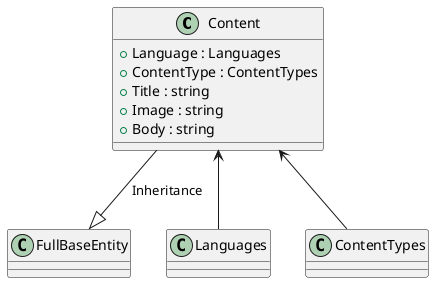 @startuml Class Diagram
class Content {
    + Language : Languages
    + ContentType : ContentTypes
    + Title : string
    + Image : string
    + Body : string
}

Content --|> FullBaseEntity: Inheritance
Content <-- Languages
Content <-- ContentTypes
@enduml
